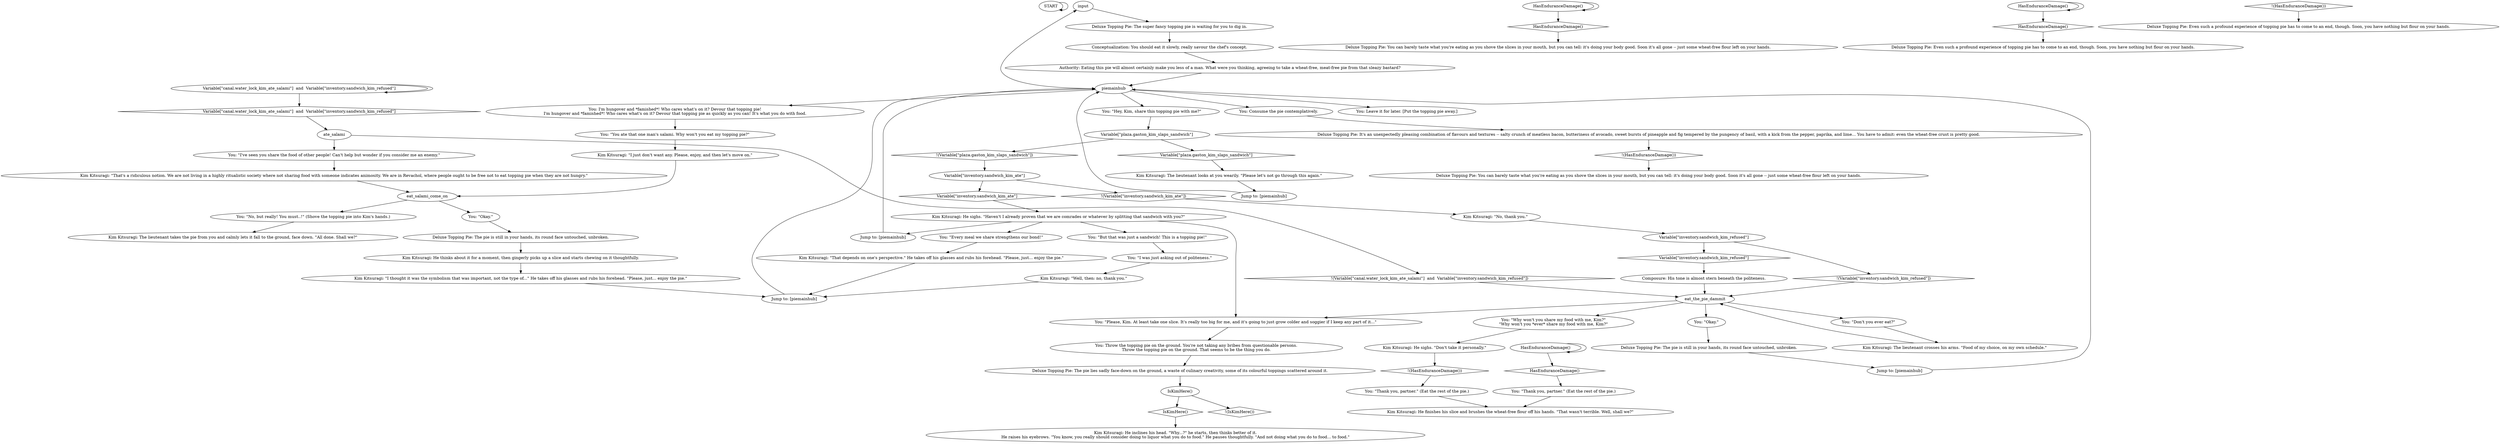 # INVENTORY / DELUXE TOPPING PIE
# That some good pie to eat and get healthy.
# ==================================================
digraph G {
	  0 [label="START"];
	  1 [label="input"];
	  2 [label="You: Throw the topping pie on the ground. You're not taking any bribes from questionable persons.\nThrow the topping pie on the ground. That seems to be the thing you do."];
	  3 [label="Kim Kitsuragi: He thinks about it for a moment, then gingerly picks up a slice and starts chewing on it thoughtfully."];
	  4 [label="Jump to: [piemainhub]"];
	  5 [label="You: \"I was just asking out of politeness.\""];
	  6 [label="Kim Kitsuragi: \"I thought it was the symbolism that was important, not the type of...\" He takes off his glasses and rubs his forehead. \"Please, just... enjoy the pie.\""];
	  7 [label="HasEnduranceDamage()"];
	  8 [label="HasEnduranceDamage()", shape=diamond];
	  9 [label="!(HasEnduranceDamage())", shape=diamond];
	  10 [label="Variable[\"canal.water_lock_kim_ate_salami\"]  and  Variable[\"inventory.sandwich_kim_refused\"]"];
	  11 [label="Variable[\"canal.water_lock_kim_ate_salami\"]  and  Variable[\"inventory.sandwich_kim_refused\"]", shape=diamond];
	  12 [label="!(Variable[\"canal.water_lock_kim_ate_salami\"]  and  Variable[\"inventory.sandwich_kim_refused\"])", shape=diamond];
	  13 [label="You: \"You ate that one man's salami. Why won't you eat my topping pie?\""];
	  14 [label="HasEnduranceDamage()"];
	  15 [label="HasEnduranceDamage()", shape=diamond];
	  16 [label="!(HasEnduranceDamage())", shape=diamond];
	  17 [label="HasEnduranceDamage()"];
	  18 [label="HasEnduranceDamage()", shape=diamond];
	  19 [label="!(HasEnduranceDamage())", shape=diamond];
	  20 [label="Deluxe Topping Pie: The pie lies sadly face-down on the ground, a waste of culinary creativity, some of its colourful toppings scattered around it."];
	  21 [label="You: \"No, but really! You must..!\" (Shove the topping pie into Kim's hands.)"];
	  22 [label="Kim Kitsuragi: The lieutenant crosses his arms. \"Food of my choice, on my own schedule.\""];
	  23 [label="You: \"Why won't you share my food with me, Kim?\"\n\"Why won't you *ever* share my food with me, Kim?\""];
	  24 [label="Deluxe Topping Pie: It's an unexpectedly pleasing combination of flavours and textures -- salty crunch of meatless bacon, butteriness of avocado, sweet bursts of pineapple and fig tempered by the pungency of basil, with a kick from the pepper, paprika, and lime... You have to admit: even the wheat-free crust is pretty good."];
	  25 [label="Kim Kitsuragi: \"I just don't want any. Please, enjoy, and then let's move on.\""];
	  26 [label="You: \"But that was just a sandwich! This is a topping pie!\""];
	  27 [label="You: \"Every meal we share strengthens our bond!\""];
	  28 [label="Kim Kitsuragi: \"That depends on one's perspective.\" He takes off his glasses and rubs his forehead. \"Please, just... enjoy the pie.\""];
	  29 [label="Deluxe Topping Pie: You can barely taste what you're eating as you shove the slices in your mouth, but you can tell: it's doing your body good. Soon it's all gone -- just some wheat-free flour left on your hands."];
	  30 [label="Deluxe Topping Pie: The super fancy topping pie is waiting for you to dig in."];
	  31 [label="You: Consume the pie contemplatively."];
	  32 [label="Deluxe Topping Pie: The pie is still in your hands, its round face untouched, unbroken."];
	  33 [label="You: \"I've seen you share the food of other people! Can't help but wonder if you consider me an enemy.\""];
	  34 [label="You: \"Thank you, partner.\" (Eat the rest of the pie.)"];
	  35 [label="Variable[\"plaza.gaston_kim_slaps_sandwich\"]"];
	  36 [label="Variable[\"plaza.gaston_kim_slaps_sandwich\"]", shape=diamond];
	  37 [label="!(Variable[\"plaza.gaston_kim_slaps_sandwich\"])", shape=diamond];
	  38 [label="You: \"Thank you, partner.\" (Eat the rest of the pie.)"];
	  39 [label="Conceptualization: You should eat it slowly, really savour the chef's concept."];
	  40 [label="You: \"Hey, Kim, share this topping pie with me?\""];
	  41 [label="Kim Kitsuragi: \"That's a ridiculous notion. We are not living in a highly ritualistic society where not sharing food with someone indicates animosity. We are in Revachol, where people ought to be free not to eat topping pie when they are not hungry.\""];
	  42 [label="eat_salami_come_on"];
	  43 [label="piemainhub"];
	  44 [label="You: \"Okay.\""];
	  45 [label="IsKimHere()"];
	  46 [label="IsKimHere()", shape=diamond];
	  47 [label="!(IsKimHere())", shape=diamond];
	  48 [label="Deluxe Topping Pie: You can barely taste what you're eating as you shove the slices in your mouth, but you can tell: it's doing your body good. Soon it's all gone -- just some wheat-free flour left on your hands."];
	  49 [label="Deluxe Topping Pie: Even such a profound experience of topping pie has to come to an end, though. Soon, you have nothing but flour on your hands."];
	  50 [label="Kim Kitsuragi: He inclines his head. \"Why...?\" he starts, then thinks better of it.\nHe raises his eyebrows. \"You know, you really should consider doing to liquor what you do to food.\" He pauses thoughtfully. \"And not doing what you do to food... to food.\""];
	  51 [label="Jump to: [piemainhub]"];
	  52 [label="You: \"Please, Kim. At least take one slice. It's really too big for me, and it's going to just grow colder and soggier if I keep any part of it...\""];
	  53 [label="You: Leave it for later. [Put the topping pie away.]"];
	  54 [label="Kim Kitsuragi: He sighs. \"Don't take it personally.\""];
	  55 [label="You: \"Okay.\""];
	  56 [label="eat_the_pie_dammit"];
	  57 [label="Kim Kitsuragi: He sighs. \"Haven't I already proven that we are comrades or whatever by splitting that sandwich with you?\""];
	  58 [label="Jump to: [piemainhub]"];
	  59 [label="Kim Kitsuragi: \"Well, then: no, thank you.\""];
	  60 [label="Variable[\"inventory.sandwich_kim_ate\"]"];
	  61 [label="Variable[\"inventory.sandwich_kim_ate\"]", shape=diamond];
	  62 [label="!(Variable[\"inventory.sandwich_kim_ate\"])", shape=diamond];
	  63 [label="Kim Kitsuragi: The lieutenant takes the pie from you and calmly lets it fall to the ground, face down. \"All done. Shall we?\""];
	  64 [label="Kim Kitsuragi: The lieutenant looks at you wearily. \"Please let's not go through this again.\""];
	  65 [label="Composure: His tone is almost stern beneath the politeness."];
	  66 [label="Variable[\"inventory.sandwich_kim_refused\"]"];
	  67 [label="Variable[\"inventory.sandwich_kim_refused\"]", shape=diamond];
	  68 [label="!(Variable[\"inventory.sandwich_kim_refused\"])", shape=diamond];
	  69 [label="Deluxe Topping Pie: Even such a profound experience of topping pie has to come to an end, though. Soon, you have nothing but flour on your hands."];
	  70 [label="Kim Kitsuragi: \"No, thank you.\""];
	  71 [label="ate_salami"];
	  72 [label="Kim Kitsuragi: He finishes his slice and brushes the wheat-free flour off his hands. \"That wasn't terrible. Well, shall we?\""];
	  73 [label="Deluxe Topping Pie: The pie is still in your hands, its round face untouched, unbroken."];
	  74 [label="You: I'm hungover and *famished*! Who cares what's on it? Devour that topping pie!\nI'm hungover and *famished*! Who cares what's on it? Devour that topping pie as quickly as you can! It's what you do with food."];
	  75 [label="Jump to: [piemainhub]"];
	  76 [label="You: \"Don't you ever eat?\""];
	  77 [label="Authority: Eating this pie will almost certainly make you less of a man. What were you thinking, agreeing to take a wheat-free, meat-free pie from that sleazy bastard?"];
	  0 -> 0
	  1 -> 30
	  2 -> 20
	  3 -> 6
	  4 -> 43
	  5 -> 59
	  6 -> 51
	  7 -> 8
	  7 -> 7
	  8 -> 34
	  9 -> 38
	  10 -> 10
	  10 -> 11
	  11 -> 71
	  12 -> 56
	  13 -> 25
	  14 -> 14
	  14 -> 15
	  15 -> 48
	  16 -> 29
	  17 -> 17
	  17 -> 18
	  18 -> 49
	  19 -> 69
	  20 -> 45
	  21 -> 63
	  22 -> 56
	  23 -> 54
	  24 -> 16
	  25 -> 42
	  26 -> 5
	  27 -> 28
	  28 -> 51
	  30 -> 39
	  31 -> 24
	  32 -> 58
	  33 -> 41
	  34 -> 72
	  35 -> 36
	  35 -> 37
	  36 -> 64
	  37 -> 60
	  38 -> 72
	  39 -> 77
	  40 -> 35
	  41 -> 42
	  42 -> 44
	  42 -> 21
	  43 -> 1
	  43 -> 40
	  43 -> 74
	  43 -> 53
	  43 -> 31
	  44 -> 73
	  45 -> 46
	  45 -> 47
	  46 -> 50
	  51 -> 43
	  52 -> 2
	  54 -> 9
	  55 -> 32
	  56 -> 76
	  56 -> 55
	  56 -> 52
	  56 -> 23
	  57 -> 26
	  57 -> 27
	  57 -> 4
	  57 -> 52
	  58 -> 43
	  59 -> 51
	  60 -> 61
	  60 -> 62
	  61 -> 57
	  62 -> 70
	  64 -> 75
	  65 -> 56
	  66 -> 67
	  66 -> 68
	  67 -> 65
	  68 -> 56
	  70 -> 66
	  71 -> 33
	  71 -> 12
	  73 -> 3
	  74 -> 13
	  75 -> 43
	  76 -> 22
	  77 -> 43
}

